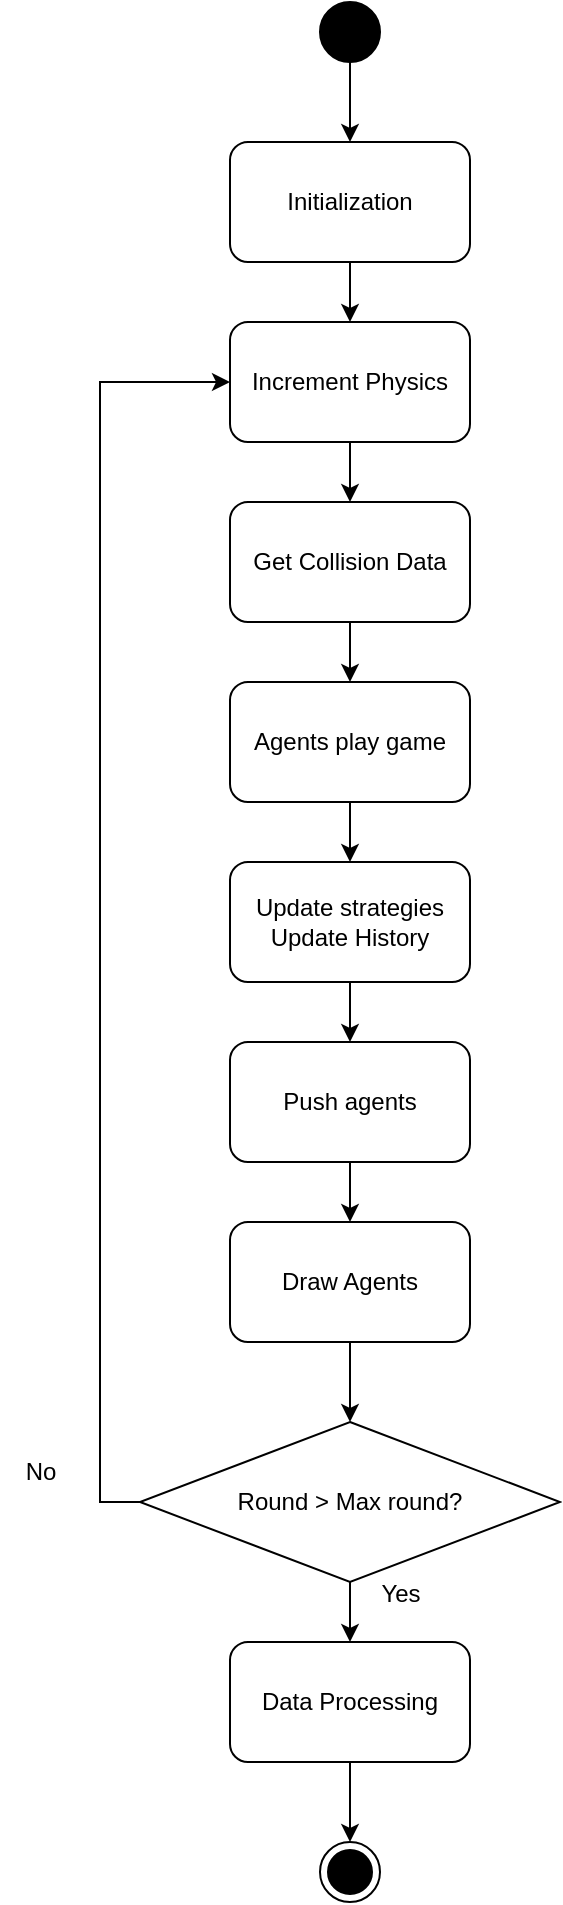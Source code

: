 <mxfile version="24.8.6">
  <diagram name="Page-1" id="0783ab3e-0a74-02c8-0abd-f7b4e66b4bec">
    <mxGraphModel dx="1050" dy="529" grid="1" gridSize="10" guides="1" tooltips="1" connect="1" arrows="1" fold="1" page="1" pageScale="1" pageWidth="850" pageHeight="1100" background="none" math="0" shadow="0">
      <root>
        <mxCell id="0" />
        <mxCell id="1" parent="0" />
        <mxCell id="H06j01WUZvoX3QKMt4aF-4" value="" style="edgeStyle=orthogonalEdgeStyle;rounded=0;orthogonalLoop=1;jettySize=auto;html=1;" parent="1" source="H06j01WUZvoX3QKMt4aF-1" target="H06j01WUZvoX3QKMt4aF-2" edge="1">
          <mxGeometry relative="1" as="geometry" />
        </mxCell>
        <mxCell id="H06j01WUZvoX3QKMt4aF-1" value="" style="ellipse;fillColor=strokeColor;html=1;" parent="1" vertex="1">
          <mxGeometry x="400" y="110" width="30" height="30" as="geometry" />
        </mxCell>
        <mxCell id="H06j01WUZvoX3QKMt4aF-20" style="edgeStyle=orthogonalEdgeStyle;rounded=0;orthogonalLoop=1;jettySize=auto;html=1;exitX=0.5;exitY=1;exitDx=0;exitDy=0;entryX=0.5;entryY=0;entryDx=0;entryDy=0;" parent="1" source="H06j01WUZvoX3QKMt4aF-2" target="H06j01WUZvoX3QKMt4aF-8" edge="1">
          <mxGeometry relative="1" as="geometry" />
        </mxCell>
        <mxCell id="H06j01WUZvoX3QKMt4aF-2" value="Initialization" style="rounded=1;whiteSpace=wrap;html=1;" parent="1" vertex="1">
          <mxGeometry x="355" y="180" width="120" height="60" as="geometry" />
        </mxCell>
        <mxCell id="H06j01WUZvoX3QKMt4aF-29" value="" style="edgeStyle=orthogonalEdgeStyle;rounded=0;orthogonalLoop=1;jettySize=auto;html=1;" parent="1" source="H06j01WUZvoX3QKMt4aF-6" target="H06j01WUZvoX3QKMt4aF-28" edge="1">
          <mxGeometry relative="1" as="geometry" />
        </mxCell>
        <mxCell id="H06j01WUZvoX3QKMt4aF-6" value="Data Processing" style="rounded=1;whiteSpace=wrap;html=1;" parent="1" vertex="1">
          <mxGeometry x="355" y="930" width="120" height="60" as="geometry" />
        </mxCell>
        <mxCell id="H06j01WUZvoX3QKMt4aF-11" value="" style="edgeStyle=orthogonalEdgeStyle;rounded=0;orthogonalLoop=1;jettySize=auto;html=1;" parent="1" source="H06j01WUZvoX3QKMt4aF-8" target="H06j01WUZvoX3QKMt4aF-9" edge="1">
          <mxGeometry relative="1" as="geometry" />
        </mxCell>
        <mxCell id="H06j01WUZvoX3QKMt4aF-8" value="Increment Physics" style="rounded=1;whiteSpace=wrap;html=1;" parent="1" vertex="1">
          <mxGeometry x="355" y="270" width="120" height="60" as="geometry" />
        </mxCell>
        <mxCell id="H06j01WUZvoX3QKMt4aF-12" value="" style="edgeStyle=orthogonalEdgeStyle;rounded=0;orthogonalLoop=1;jettySize=auto;html=1;" parent="1" source="H06j01WUZvoX3QKMt4aF-9" target="H06j01WUZvoX3QKMt4aF-10" edge="1">
          <mxGeometry relative="1" as="geometry" />
        </mxCell>
        <mxCell id="H06j01WUZvoX3QKMt4aF-9" value="Get Collision Data" style="rounded=1;whiteSpace=wrap;html=1;" parent="1" vertex="1">
          <mxGeometry x="355" y="360" width="120" height="60" as="geometry" />
        </mxCell>
        <mxCell id="H06j01WUZvoX3QKMt4aF-17" value="" style="edgeStyle=orthogonalEdgeStyle;rounded=0;orthogonalLoop=1;jettySize=auto;html=1;" parent="1" source="H06j01WUZvoX3QKMt4aF-10" target="H06j01WUZvoX3QKMt4aF-14" edge="1">
          <mxGeometry relative="1" as="geometry" />
        </mxCell>
        <mxCell id="H06j01WUZvoX3QKMt4aF-10" value="Agents play game" style="rounded=1;whiteSpace=wrap;html=1;" parent="1" vertex="1">
          <mxGeometry x="355" y="450" width="120" height="60" as="geometry" />
        </mxCell>
        <mxCell id="H06j01WUZvoX3QKMt4aF-18" value="" style="edgeStyle=orthogonalEdgeStyle;rounded=0;orthogonalLoop=1;jettySize=auto;html=1;" parent="1" source="H06j01WUZvoX3QKMt4aF-14" target="H06j01WUZvoX3QKMt4aF-15" edge="1">
          <mxGeometry relative="1" as="geometry" />
        </mxCell>
        <mxCell id="H06j01WUZvoX3QKMt4aF-14" value="&lt;div&gt;Update strategies&lt;/div&gt;&lt;div&gt;Update History&lt;br&gt;&lt;/div&gt;" style="rounded=1;whiteSpace=wrap;html=1;" parent="1" vertex="1">
          <mxGeometry x="355" y="540" width="120" height="60" as="geometry" />
        </mxCell>
        <mxCell id="H06j01WUZvoX3QKMt4aF-19" value="" style="edgeStyle=orthogonalEdgeStyle;rounded=0;orthogonalLoop=1;jettySize=auto;html=1;" parent="1" source="H06j01WUZvoX3QKMt4aF-15" target="H06j01WUZvoX3QKMt4aF-16" edge="1">
          <mxGeometry relative="1" as="geometry" />
        </mxCell>
        <mxCell id="H06j01WUZvoX3QKMt4aF-15" value="Push agents" style="rounded=1;whiteSpace=wrap;html=1;" parent="1" vertex="1">
          <mxGeometry x="355" y="630" width="120" height="60" as="geometry" />
        </mxCell>
        <mxCell id="H06j01WUZvoX3QKMt4aF-23" value="" style="edgeStyle=orthogonalEdgeStyle;rounded=0;orthogonalLoop=1;jettySize=auto;html=1;" parent="1" source="H06j01WUZvoX3QKMt4aF-16" target="H06j01WUZvoX3QKMt4aF-22" edge="1">
          <mxGeometry relative="1" as="geometry" />
        </mxCell>
        <mxCell id="H06j01WUZvoX3QKMt4aF-16" value="Draw Agents" style="rounded=1;whiteSpace=wrap;html=1;" parent="1" vertex="1">
          <mxGeometry x="355" y="720" width="120" height="60" as="geometry" />
        </mxCell>
        <mxCell id="H06j01WUZvoX3QKMt4aF-24" value="" style="edgeStyle=orthogonalEdgeStyle;rounded=0;orthogonalLoop=1;jettySize=auto;html=1;" parent="1" source="H06j01WUZvoX3QKMt4aF-22" target="H06j01WUZvoX3QKMt4aF-6" edge="1">
          <mxGeometry relative="1" as="geometry" />
        </mxCell>
        <mxCell id="H06j01WUZvoX3QKMt4aF-26" style="edgeStyle=orthogonalEdgeStyle;rounded=0;orthogonalLoop=1;jettySize=auto;html=1;exitX=0;exitY=0.5;exitDx=0;exitDy=0;entryX=0;entryY=0.5;entryDx=0;entryDy=0;" parent="1" source="H06j01WUZvoX3QKMt4aF-22" target="H06j01WUZvoX3QKMt4aF-8" edge="1">
          <mxGeometry relative="1" as="geometry" />
        </mxCell>
        <mxCell id="H06j01WUZvoX3QKMt4aF-22" value="Round &amp;gt; Max round?" style="rhombus;whiteSpace=wrap;html=1;" parent="1" vertex="1">
          <mxGeometry x="310" y="820" width="210" height="80" as="geometry" />
        </mxCell>
        <mxCell id="H06j01WUZvoX3QKMt4aF-25" value="&lt;div&gt;Yes&lt;/div&gt;&lt;div&gt;&lt;br&gt;&lt;/div&gt;" style="text;html=1;align=center;verticalAlign=middle;resizable=0;points=[];autosize=1;strokeColor=none;fillColor=none;" parent="1" vertex="1">
          <mxGeometry x="420" y="893" width="40" height="40" as="geometry" />
        </mxCell>
        <mxCell id="H06j01WUZvoX3QKMt4aF-27" value="&lt;div&gt;No&lt;/div&gt;" style="text;html=1;align=center;verticalAlign=middle;resizable=0;points=[];autosize=1;strokeColor=none;fillColor=none;" parent="1" vertex="1">
          <mxGeometry x="240" y="830" width="40" height="30" as="geometry" />
        </mxCell>
        <mxCell id="H06j01WUZvoX3QKMt4aF-28" value="" style="ellipse;html=1;shape=endState;fillColor=strokeColor;" parent="1" vertex="1">
          <mxGeometry x="400" y="1030" width="30" height="30" as="geometry" />
        </mxCell>
      </root>
    </mxGraphModel>
  </diagram>
</mxfile>
